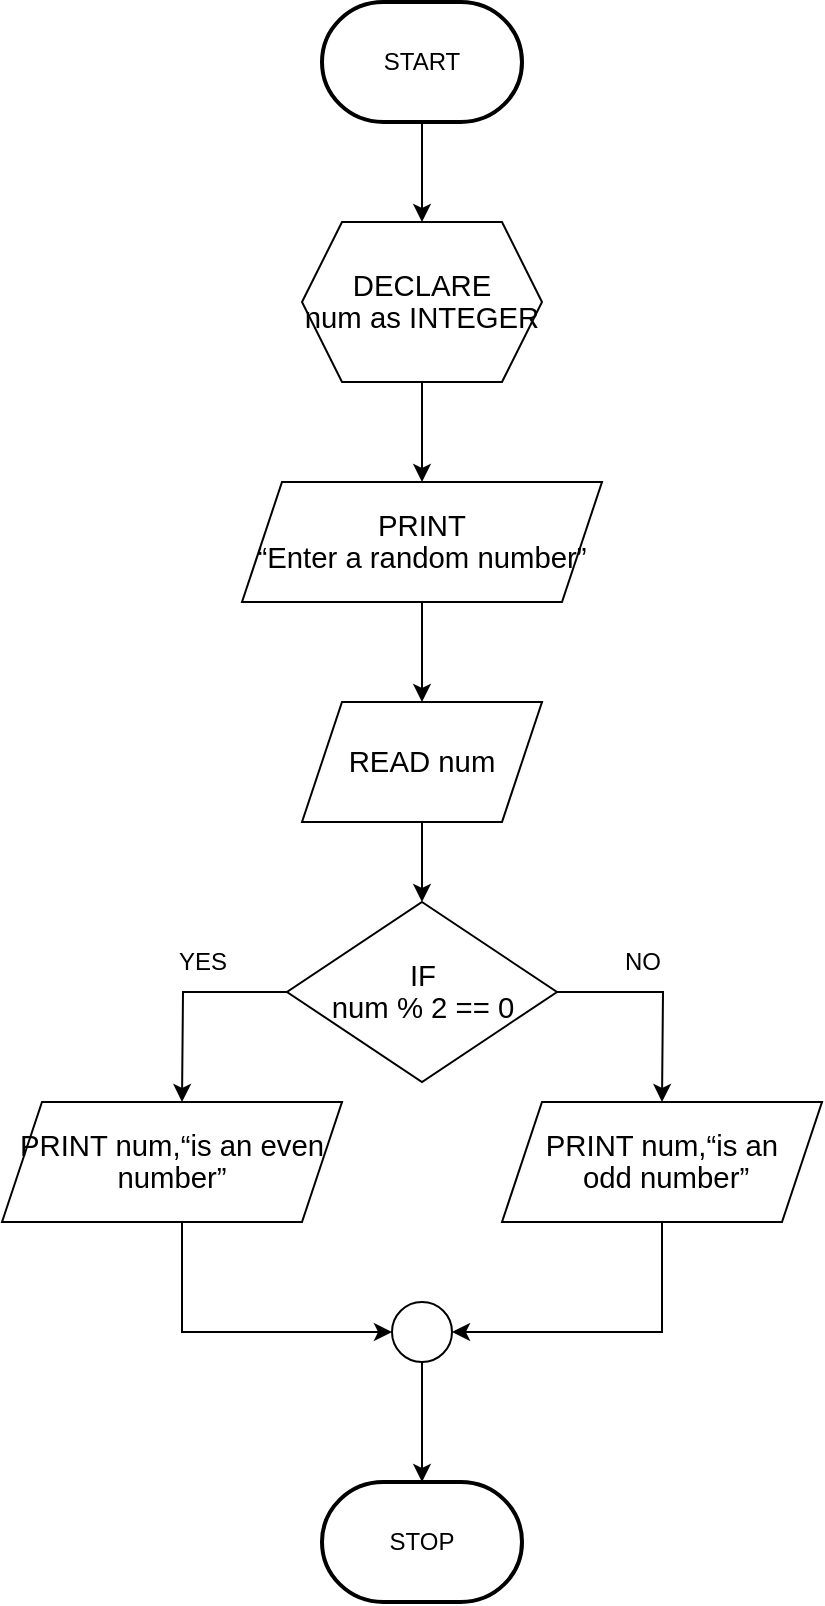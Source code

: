 <mxfile version="20.5.1" type="github">
  <diagram id="C5RBs43oDa-KdzZeNtuy" name="Page-1">
    <mxGraphModel dx="780" dy="737" grid="1" gridSize="10" guides="1" tooltips="1" connect="1" arrows="1" fold="1" page="1" pageScale="1" pageWidth="827" pageHeight="1169" math="0" shadow="0">
      <root>
        <mxCell id="WIyWlLk6GJQsqaUBKTNV-0" />
        <mxCell id="WIyWlLk6GJQsqaUBKTNV-1" parent="WIyWlLk6GJQsqaUBKTNV-0" />
        <mxCell id="ll7Lb-LY3XUXLECx4B3m-1" style="edgeStyle=orthogonalEdgeStyle;rounded=0;orthogonalLoop=1;jettySize=auto;html=1;" edge="1" parent="WIyWlLk6GJQsqaUBKTNV-1" source="ll7Lb-LY3XUXLECx4B3m-0">
          <mxGeometry relative="1" as="geometry">
            <mxPoint x="320" y="200" as="targetPoint" />
          </mxGeometry>
        </mxCell>
        <mxCell id="ll7Lb-LY3XUXLECx4B3m-0" value="START" style="strokeWidth=2;html=1;shape=mxgraph.flowchart.terminator;whiteSpace=wrap;" vertex="1" parent="WIyWlLk6GJQsqaUBKTNV-1">
          <mxGeometry x="270" y="90" width="100" height="60" as="geometry" />
        </mxCell>
        <mxCell id="ll7Lb-LY3XUXLECx4B3m-3" style="edgeStyle=orthogonalEdgeStyle;rounded=0;orthogonalLoop=1;jettySize=auto;html=1;" edge="1" parent="WIyWlLk6GJQsqaUBKTNV-1" source="ll7Lb-LY3XUXLECx4B3m-2">
          <mxGeometry relative="1" as="geometry">
            <mxPoint x="320" y="330" as="targetPoint" />
          </mxGeometry>
        </mxCell>
        <mxCell id="ll7Lb-LY3XUXLECx4B3m-2" value="&lt;span style=&quot;font-size: 11pt; line-height: 103%; font-family: Calibri, sans-serif;&quot;&gt;DECLARE&lt;br/&gt;num as INTEGER&lt;/span&gt;" style="shape=hexagon;perimeter=hexagonPerimeter2;whiteSpace=wrap;html=1;fixedSize=1;" vertex="1" parent="WIyWlLk6GJQsqaUBKTNV-1">
          <mxGeometry x="260" y="200" width="120" height="80" as="geometry" />
        </mxCell>
        <mxCell id="ll7Lb-LY3XUXLECx4B3m-6" style="edgeStyle=orthogonalEdgeStyle;rounded=0;orthogonalLoop=1;jettySize=auto;html=1;" edge="1" parent="WIyWlLk6GJQsqaUBKTNV-1" source="ll7Lb-LY3XUXLECx4B3m-5">
          <mxGeometry relative="1" as="geometry">
            <mxPoint x="320" y="440" as="targetPoint" />
          </mxGeometry>
        </mxCell>
        <mxCell id="ll7Lb-LY3XUXLECx4B3m-5" value="&lt;span style=&quot;font-size: 11pt; line-height: 103%; font-family: Calibri, sans-serif;&quot;&gt;PRINT&lt;br/&gt;“Enter a random number”&lt;/span&gt;" style="shape=parallelogram;perimeter=parallelogramPerimeter;whiteSpace=wrap;html=1;fixedSize=1;" vertex="1" parent="WIyWlLk6GJQsqaUBKTNV-1">
          <mxGeometry x="230" y="330" width="180" height="60" as="geometry" />
        </mxCell>
        <mxCell id="ll7Lb-LY3XUXLECx4B3m-8" style="edgeStyle=orthogonalEdgeStyle;rounded=0;orthogonalLoop=1;jettySize=auto;html=1;" edge="1" parent="WIyWlLk6GJQsqaUBKTNV-1" source="ll7Lb-LY3XUXLECx4B3m-7">
          <mxGeometry relative="1" as="geometry">
            <mxPoint x="320" y="540" as="targetPoint" />
          </mxGeometry>
        </mxCell>
        <mxCell id="ll7Lb-LY3XUXLECx4B3m-7" value="&lt;span style=&quot;font-size: 11pt; line-height: 103%; font-family: Calibri, sans-serif;&quot;&gt;READ num&lt;/span&gt;" style="shape=parallelogram;perimeter=parallelogramPerimeter;whiteSpace=wrap;html=1;fixedSize=1;" vertex="1" parent="WIyWlLk6GJQsqaUBKTNV-1">
          <mxGeometry x="260" y="440" width="120" height="60" as="geometry" />
        </mxCell>
        <mxCell id="ll7Lb-LY3XUXLECx4B3m-11" style="edgeStyle=orthogonalEdgeStyle;rounded=0;orthogonalLoop=1;jettySize=auto;html=1;" edge="1" parent="WIyWlLk6GJQsqaUBKTNV-1" source="ll7Lb-LY3XUXLECx4B3m-9">
          <mxGeometry relative="1" as="geometry">
            <mxPoint x="200" y="640" as="targetPoint" />
          </mxGeometry>
        </mxCell>
        <mxCell id="ll7Lb-LY3XUXLECx4B3m-12" style="edgeStyle=orthogonalEdgeStyle;rounded=0;orthogonalLoop=1;jettySize=auto;html=1;" edge="1" parent="WIyWlLk6GJQsqaUBKTNV-1" source="ll7Lb-LY3XUXLECx4B3m-9">
          <mxGeometry relative="1" as="geometry">
            <mxPoint x="440" y="640" as="targetPoint" />
          </mxGeometry>
        </mxCell>
        <mxCell id="ll7Lb-LY3XUXLECx4B3m-9" value="&lt;span style=&quot;font-size: 11pt; line-height: 103%; font-family: Calibri, sans-serif;&quot;&gt;IF&lt;br/&gt;num % 2 == 0&lt;/span&gt;" style="rhombus;whiteSpace=wrap;html=1;" vertex="1" parent="WIyWlLk6GJQsqaUBKTNV-1">
          <mxGeometry x="252.5" y="540" width="135" height="90" as="geometry" />
        </mxCell>
        <mxCell id="ll7Lb-LY3XUXLECx4B3m-22" style="edgeStyle=orthogonalEdgeStyle;rounded=0;orthogonalLoop=1;jettySize=auto;html=1;entryX=0;entryY=0.5;entryDx=0;entryDy=0;" edge="1" parent="WIyWlLk6GJQsqaUBKTNV-1" source="ll7Lb-LY3XUXLECx4B3m-13" target="ll7Lb-LY3XUXLECx4B3m-21">
          <mxGeometry relative="1" as="geometry">
            <Array as="points">
              <mxPoint x="200" y="755" />
            </Array>
          </mxGeometry>
        </mxCell>
        <mxCell id="ll7Lb-LY3XUXLECx4B3m-13" value="&lt;span style=&quot;font-size: 11pt; line-height: 103%; font-family: Calibri, sans-serif;&quot;&gt;PRINT num,“is an even number”&lt;/span&gt;" style="shape=parallelogram;perimeter=parallelogramPerimeter;whiteSpace=wrap;html=1;fixedSize=1;" vertex="1" parent="WIyWlLk6GJQsqaUBKTNV-1">
          <mxGeometry x="110" y="640" width="170" height="60" as="geometry" />
        </mxCell>
        <mxCell id="ll7Lb-LY3XUXLECx4B3m-23" style="edgeStyle=orthogonalEdgeStyle;rounded=0;orthogonalLoop=1;jettySize=auto;html=1;exitX=0.5;exitY=1;exitDx=0;exitDy=0;entryX=1;entryY=0.5;entryDx=0;entryDy=0;" edge="1" parent="WIyWlLk6GJQsqaUBKTNV-1" source="ll7Lb-LY3XUXLECx4B3m-14" target="ll7Lb-LY3XUXLECx4B3m-21">
          <mxGeometry relative="1" as="geometry" />
        </mxCell>
        <mxCell id="ll7Lb-LY3XUXLECx4B3m-14" value="&lt;span style=&quot;font-size: 11pt; line-height: 103%; font-family: Calibri, sans-serif;&quot;&gt;PRINT num,“is an&lt;br&gt;&amp;nbsp;odd number”&lt;/span&gt;" style="shape=parallelogram;perimeter=parallelogramPerimeter;whiteSpace=wrap;html=1;fixedSize=1;" vertex="1" parent="WIyWlLk6GJQsqaUBKTNV-1">
          <mxGeometry x="360" y="640" width="160" height="60" as="geometry" />
        </mxCell>
        <mxCell id="ll7Lb-LY3XUXLECx4B3m-24" style="edgeStyle=orthogonalEdgeStyle;rounded=0;orthogonalLoop=1;jettySize=auto;html=1;" edge="1" parent="WIyWlLk6GJQsqaUBKTNV-1" source="ll7Lb-LY3XUXLECx4B3m-21">
          <mxGeometry relative="1" as="geometry">
            <mxPoint x="320" y="830" as="targetPoint" />
          </mxGeometry>
        </mxCell>
        <mxCell id="ll7Lb-LY3XUXLECx4B3m-21" value="" style="ellipse;whiteSpace=wrap;html=1;aspect=fixed;" vertex="1" parent="WIyWlLk6GJQsqaUBKTNV-1">
          <mxGeometry x="305" y="740" width="30" height="30" as="geometry" />
        </mxCell>
        <mxCell id="ll7Lb-LY3XUXLECx4B3m-25" value="STOP" style="strokeWidth=2;html=1;shape=mxgraph.flowchart.terminator;whiteSpace=wrap;" vertex="1" parent="WIyWlLk6GJQsqaUBKTNV-1">
          <mxGeometry x="270" y="830" width="100" height="60" as="geometry" />
        </mxCell>
        <mxCell id="ll7Lb-LY3XUXLECx4B3m-26" value="YES" style="text;html=1;align=center;verticalAlign=middle;resizable=0;points=[];autosize=1;strokeColor=none;fillColor=none;" vertex="1" parent="WIyWlLk6GJQsqaUBKTNV-1">
          <mxGeometry x="185" y="555" width="50" height="30" as="geometry" />
        </mxCell>
        <mxCell id="ll7Lb-LY3XUXLECx4B3m-27" value="NO" style="text;html=1;align=center;verticalAlign=middle;resizable=0;points=[];autosize=1;strokeColor=none;fillColor=none;" vertex="1" parent="WIyWlLk6GJQsqaUBKTNV-1">
          <mxGeometry x="410" y="555" width="40" height="30" as="geometry" />
        </mxCell>
      </root>
    </mxGraphModel>
  </diagram>
</mxfile>
